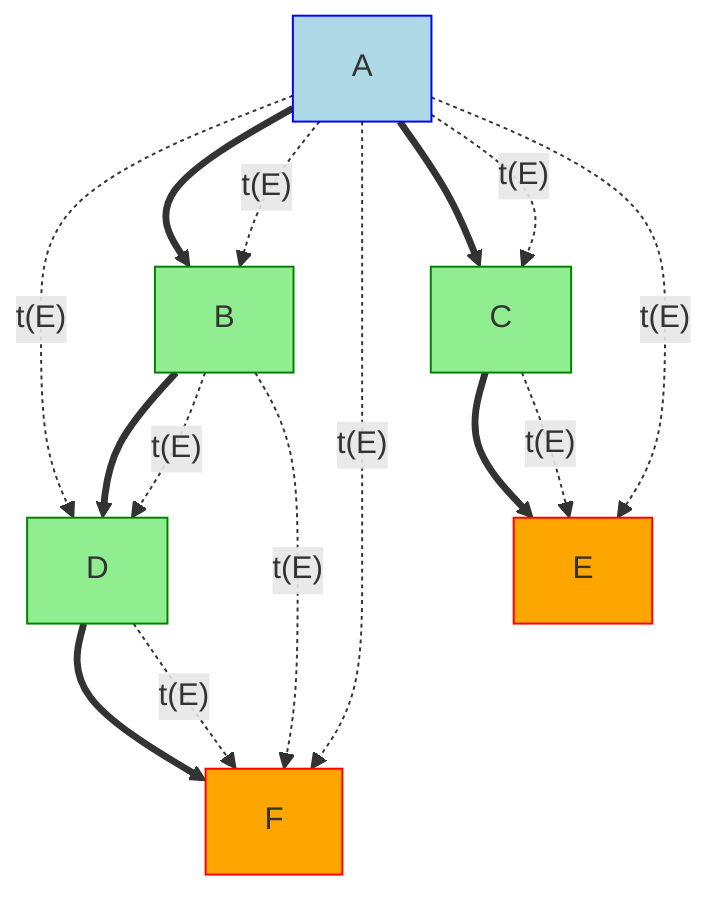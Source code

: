 flowchart

    A -.t(E).-> D

    A ==> B
    B ==> D
    D ==> F

    A -.t(E).-> B
    B -.t(E).-> D
    D -.t(E).-> F
    
    B -.t(E).-> F
    A -.t(E).-> F

    A ==> C
    C ==> E

    C -.t(E).-> E

    A -.t(E).-> C
    A -.t(E).-> E

    style A fill:lightblue,stroke:blue
    style B fill:lightgreen,stroke:green
    style C fill:lightgreen,stroke:green
    style D fill:lightgreen,stroke:green
    style E fill:orange,stroke:red
    style F fill:orange,stroke:red